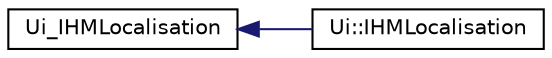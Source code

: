 digraph "Graphical Class Hierarchy"
{
 // LATEX_PDF_SIZE
  edge [fontname="Helvetica",fontsize="10",labelfontname="Helvetica",labelfontsize="10"];
  node [fontname="Helvetica",fontsize="10",shape=record];
  rankdir="LR";
  Node0 [label="Ui_IHMLocalisation",height=0.2,width=0.4,color="black", fillcolor="white", style="filled",URL="$class_ui___i_h_m_localisation.html",tooltip=" "];
  Node0 -> Node1 [dir="back",color="midnightblue",fontsize="10",style="solid",fontname="Helvetica"];
  Node1 [label="Ui::IHMLocalisation",height=0.2,width=0.4,color="black", fillcolor="white", style="filled",URL="$class_ui_1_1_i_h_m_localisation.html",tooltip=" "];
}
